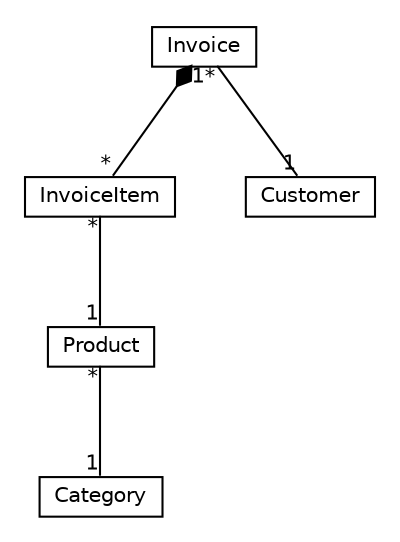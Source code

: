 #!/usr/local/bin/dot
#
# Class diagram 
# Generated by UMLGraph version 5.3 (http://www.umlgraph.org/)
#

digraph G {
	edge [fontname="Helvetica",fontsize=10,labelfontname="Helvetica",labelfontsize=10];
	node [fontname="Helvetica",fontsize=10,shape=plaintext];
	nodesep=0.25;
	ranksep=0.5;
	// gr.spinellis.basic.invoice.InvoiceItem
	c355 [label=<<table title="gr.spinellis.basic.invoice.InvoiceItem" border="0" cellborder="1" cellspacing="0" cellpadding="2" port="p"><tr><td><table border="0" cellspacing="0" cellpadding="1"><tr><td align="center" balign="center"> InvoiceItem </td></tr></table></td></tr></table>>, URL="null", fontname="Helvetica", fontcolor="black", fontsize=10.0];
	// gr.spinellis.basic.invoice.Invoice
	c356 [label=<<table title="gr.spinellis.basic.invoice.Invoice" border="0" cellborder="1" cellspacing="0" cellpadding="2" port="p"><tr><td><table border="0" cellspacing="0" cellpadding="1"><tr><td align="center" balign="center"> Invoice </td></tr></table></td></tr></table>>, URL="null", fontname="Helvetica", fontcolor="black", fontsize=10.0];
	// gr.spinellis.basic.invoice.Customer
	c357 [label=<<table title="gr.spinellis.basic.invoice.Customer" border="0" cellborder="1" cellspacing="0" cellpadding="2" port="p"><tr><td><table border="0" cellspacing="0" cellpadding="1"><tr><td align="center" balign="center"> Customer </td></tr></table></td></tr></table>>, URL="null", fontname="Helvetica", fontcolor="black", fontsize=10.0];
	// gr.spinellis.basic.product.Product
	c358 [label=<<table title="gr.spinellis.basic.product.Product" border="0" cellborder="1" cellspacing="0" cellpadding="2" port="p"><tr><td><table border="0" cellspacing="0" cellpadding="1"><tr><td align="center" balign="center"> Product </td></tr></table></td></tr></table>>, URL="null", fontname="Helvetica", fontcolor="black", fontsize=10.0];
	// gr.spinellis.basic.product.Category
	c359 [label=<<table title="gr.spinellis.basic.product.Category" border="0" cellborder="1" cellspacing="0" cellpadding="2" port="p"><tr><td><table border="0" cellspacing="0" cellpadding="1"><tr><td align="center" balign="center"> Category </td></tr></table></td></tr></table>>, URL="null", fontname="Helvetica", fontcolor="black", fontsize=10.0];
	// gr.spinellis.basic.invoice.InvoiceItem ASSOC gr.spinellis.basic.product.Product
	c355:p -> c358:p [taillabel="*", label="", headlabel="1", fontname="Helvetica", fontcolor="black", fontsize=10.0, color="black", arrowhead=none];
	// gr.spinellis.basic.invoice.Invoice ASSOC gr.spinellis.basic.invoice.Customer
	c356:p -> c357:p [taillabel="*", label="", headlabel="1", fontname="Helvetica", fontcolor="black", fontsize=10.0, color="black", arrowhead=none];
	// gr.spinellis.basic.invoice.Invoice COMPOSED gr.spinellis.basic.invoice.InvoiceItem
	c356:p -> c355:p [taillabel="1", label="", headlabel="*", fontname="Helvetica", fontcolor="black", fontsize=10.0, color="black", arrowhead=none, arrowtail=diamond, dir=both];
	// gr.spinellis.basic.product.Product ASSOC gr.spinellis.basic.product.Category
	c358:p -> c359:p [taillabel="*", label="", headlabel="1", fontname="Helvetica", fontcolor="black", fontsize=10.0, color="black", arrowhead=none];
}

